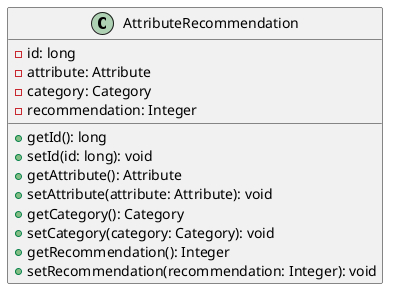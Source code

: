 @startuml
class AttributeRecommendation [[java:edu.sru.cpsc.webshopping.domain.widgets.AttributeRecommendation]] {
	-id: long
	-attribute: Attribute
	-category: Category
	-recommendation: Integer
	+getId(): long
	+setId(id: long): void
	+getAttribute(): Attribute
	+setAttribute(attribute: Attribute): void
	+getCategory(): Category
	+setCategory(category: Category): void
	+getRecommendation(): Integer
	+setRecommendation(recommendation: Integer): void
}
@enduml